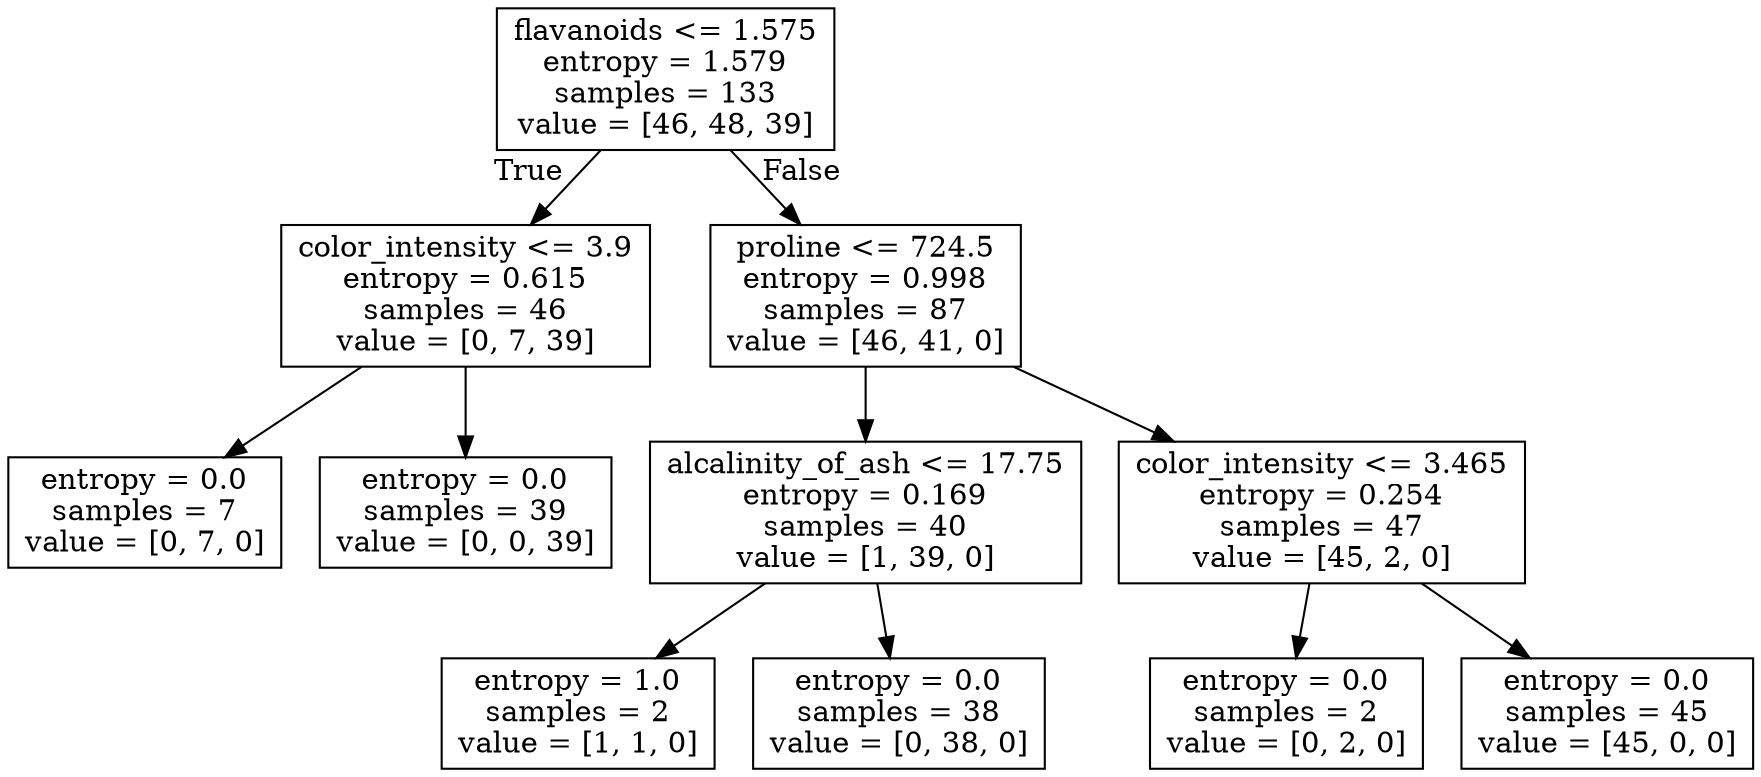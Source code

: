 digraph Tree {
node [shape=box] ;
0 [label="flavanoids <= 1.575\nentropy = 1.579\nsamples = 133\nvalue = [46, 48, 39]"] ;
1 [label="color_intensity <= 3.9\nentropy = 0.615\nsamples = 46\nvalue = [0, 7, 39]"] ;
0 -> 1 [labeldistance=2.5, labelangle=45, headlabel="True"] ;
2 [label="entropy = 0.0\nsamples = 7\nvalue = [0, 7, 0]"] ;
1 -> 2 ;
3 [label="entropy = 0.0\nsamples = 39\nvalue = [0, 0, 39]"] ;
1 -> 3 ;
4 [label="proline <= 724.5\nentropy = 0.998\nsamples = 87\nvalue = [46, 41, 0]"] ;
0 -> 4 [labeldistance=2.5, labelangle=-45, headlabel="False"] ;
5 [label="alcalinity_of_ash <= 17.75\nentropy = 0.169\nsamples = 40\nvalue = [1, 39, 0]"] ;
4 -> 5 ;
6 [label="entropy = 1.0\nsamples = 2\nvalue = [1, 1, 0]"] ;
5 -> 6 ;
7 [label="entropy = 0.0\nsamples = 38\nvalue = [0, 38, 0]"] ;
5 -> 7 ;
8 [label="color_intensity <= 3.465\nentropy = 0.254\nsamples = 47\nvalue = [45, 2, 0]"] ;
4 -> 8 ;
9 [label="entropy = 0.0\nsamples = 2\nvalue = [0, 2, 0]"] ;
8 -> 9 ;
10 [label="entropy = 0.0\nsamples = 45\nvalue = [45, 0, 0]"] ;
8 -> 10 ;
}